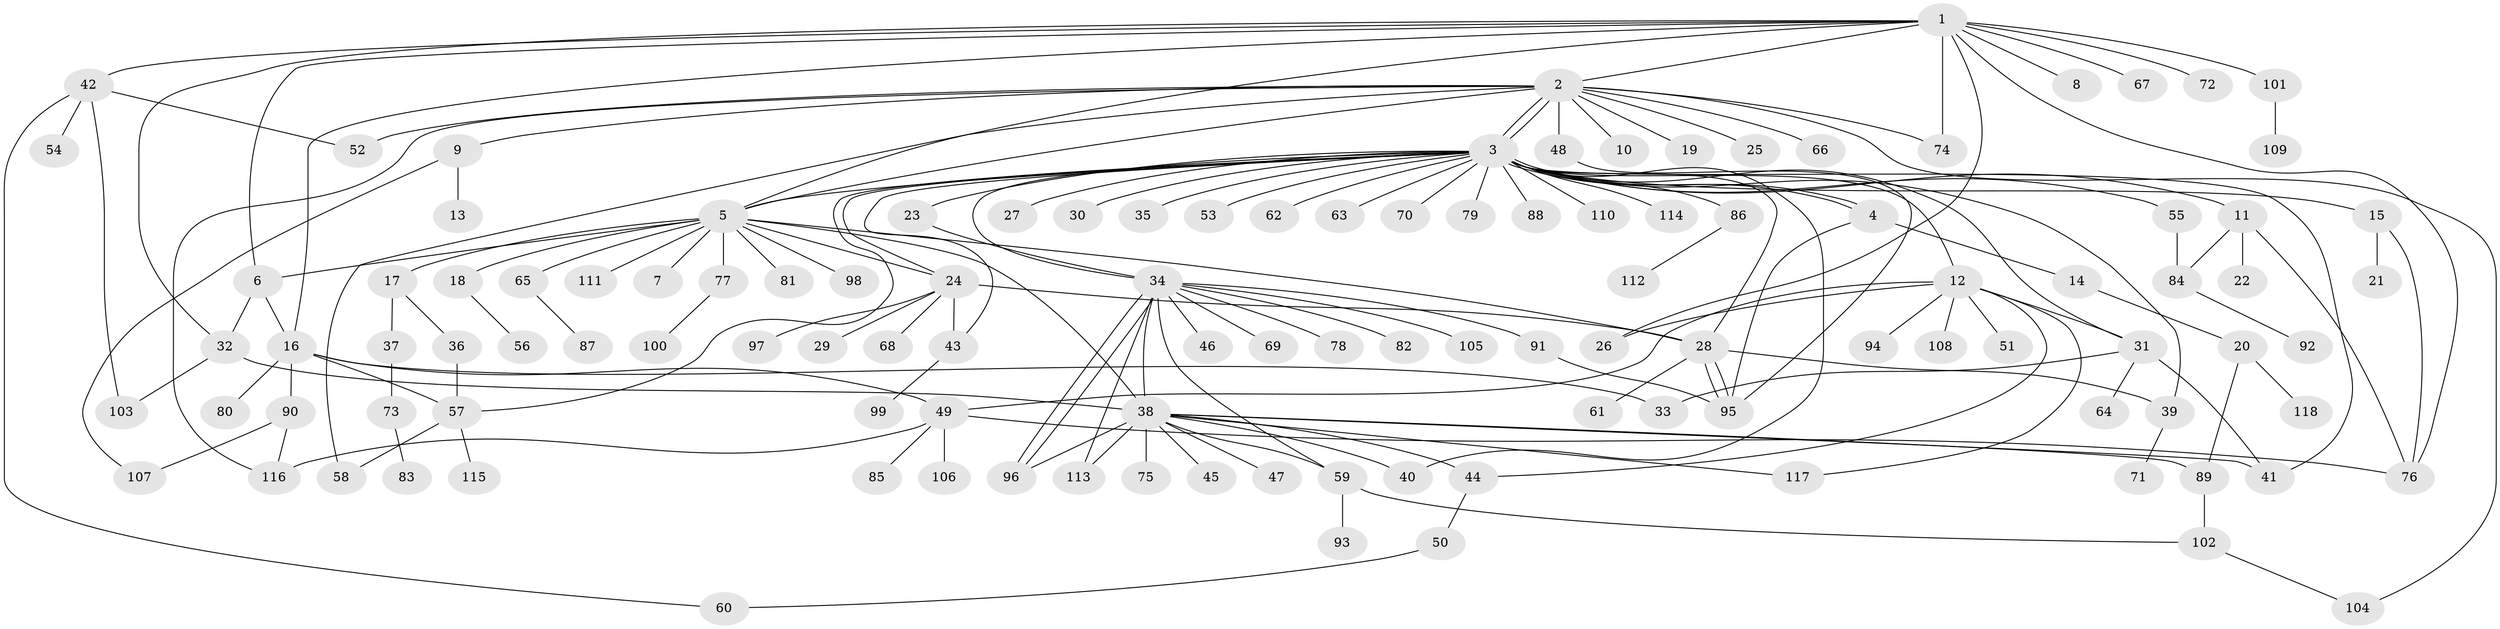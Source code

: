 // Generated by graph-tools (version 1.1) at 2025/14/03/09/25 04:14:27]
// undirected, 118 vertices, 166 edges
graph export_dot {
graph [start="1"]
  node [color=gray90,style=filled];
  1;
  2;
  3;
  4;
  5;
  6;
  7;
  8;
  9;
  10;
  11;
  12;
  13;
  14;
  15;
  16;
  17;
  18;
  19;
  20;
  21;
  22;
  23;
  24;
  25;
  26;
  27;
  28;
  29;
  30;
  31;
  32;
  33;
  34;
  35;
  36;
  37;
  38;
  39;
  40;
  41;
  42;
  43;
  44;
  45;
  46;
  47;
  48;
  49;
  50;
  51;
  52;
  53;
  54;
  55;
  56;
  57;
  58;
  59;
  60;
  61;
  62;
  63;
  64;
  65;
  66;
  67;
  68;
  69;
  70;
  71;
  72;
  73;
  74;
  75;
  76;
  77;
  78;
  79;
  80;
  81;
  82;
  83;
  84;
  85;
  86;
  87;
  88;
  89;
  90;
  91;
  92;
  93;
  94;
  95;
  96;
  97;
  98;
  99;
  100;
  101;
  102;
  103;
  104;
  105;
  106;
  107;
  108;
  109;
  110;
  111;
  112;
  113;
  114;
  115;
  116;
  117;
  118;
  1 -- 2;
  1 -- 5;
  1 -- 6;
  1 -- 8;
  1 -- 16;
  1 -- 26;
  1 -- 32;
  1 -- 42;
  1 -- 67;
  1 -- 72;
  1 -- 74;
  1 -- 76;
  1 -- 101;
  2 -- 3;
  2 -- 3;
  2 -- 5;
  2 -- 9;
  2 -- 10;
  2 -- 19;
  2 -- 25;
  2 -- 48;
  2 -- 52;
  2 -- 58;
  2 -- 66;
  2 -- 74;
  2 -- 104;
  2 -- 116;
  3 -- 4;
  3 -- 4;
  3 -- 5;
  3 -- 11;
  3 -- 12;
  3 -- 15;
  3 -- 23;
  3 -- 24;
  3 -- 27;
  3 -- 28;
  3 -- 30;
  3 -- 31;
  3 -- 34;
  3 -- 35;
  3 -- 39;
  3 -- 40;
  3 -- 41;
  3 -- 43;
  3 -- 53;
  3 -- 55;
  3 -- 57;
  3 -- 62;
  3 -- 63;
  3 -- 70;
  3 -- 79;
  3 -- 86;
  3 -- 88;
  3 -- 110;
  3 -- 114;
  4 -- 14;
  4 -- 95;
  5 -- 6;
  5 -- 7;
  5 -- 17;
  5 -- 18;
  5 -- 24;
  5 -- 28;
  5 -- 38;
  5 -- 65;
  5 -- 77;
  5 -- 81;
  5 -- 98;
  5 -- 111;
  6 -- 16;
  6 -- 32;
  9 -- 13;
  9 -- 107;
  11 -- 22;
  11 -- 76;
  11 -- 84;
  12 -- 26;
  12 -- 31;
  12 -- 44;
  12 -- 49;
  12 -- 51;
  12 -- 94;
  12 -- 108;
  12 -- 117;
  14 -- 20;
  15 -- 21;
  15 -- 76;
  16 -- 33;
  16 -- 49;
  16 -- 57;
  16 -- 80;
  16 -- 90;
  17 -- 36;
  17 -- 37;
  18 -- 56;
  20 -- 89;
  20 -- 118;
  23 -- 34;
  24 -- 28;
  24 -- 29;
  24 -- 43;
  24 -- 68;
  24 -- 97;
  28 -- 39;
  28 -- 61;
  28 -- 95;
  28 -- 95;
  31 -- 33;
  31 -- 41;
  31 -- 64;
  32 -- 38;
  32 -- 103;
  34 -- 38;
  34 -- 46;
  34 -- 59;
  34 -- 69;
  34 -- 78;
  34 -- 82;
  34 -- 91;
  34 -- 96;
  34 -- 96;
  34 -- 105;
  34 -- 113;
  36 -- 57;
  37 -- 73;
  38 -- 40;
  38 -- 41;
  38 -- 44;
  38 -- 45;
  38 -- 47;
  38 -- 59;
  38 -- 75;
  38 -- 89;
  38 -- 96;
  38 -- 113;
  38 -- 117;
  39 -- 71;
  42 -- 52;
  42 -- 54;
  42 -- 60;
  42 -- 103;
  43 -- 99;
  44 -- 50;
  48 -- 95;
  49 -- 76;
  49 -- 85;
  49 -- 106;
  49 -- 116;
  50 -- 60;
  55 -- 84;
  57 -- 58;
  57 -- 115;
  59 -- 93;
  59 -- 102;
  65 -- 87;
  73 -- 83;
  77 -- 100;
  84 -- 92;
  86 -- 112;
  89 -- 102;
  90 -- 107;
  90 -- 116;
  91 -- 95;
  101 -- 109;
  102 -- 104;
}
